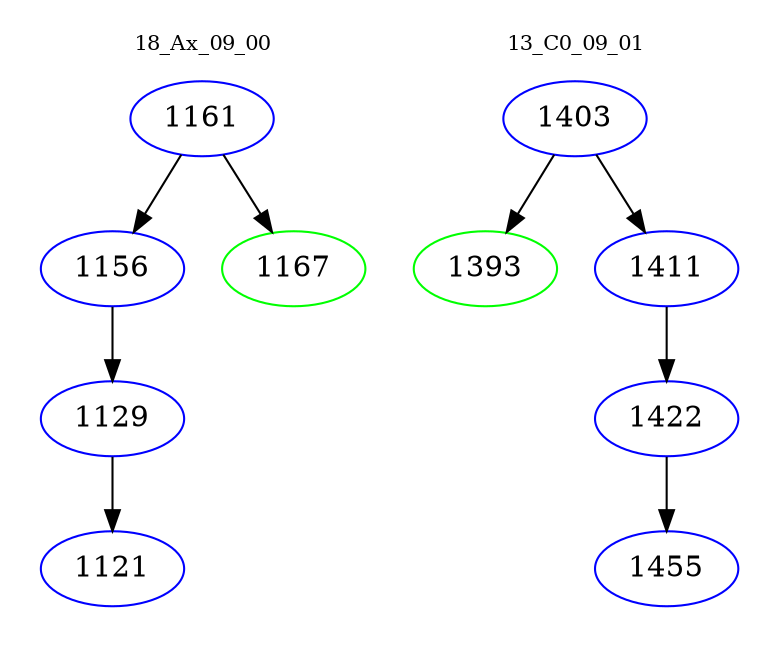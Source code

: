 digraph{
subgraph cluster_0 {
color = white
label = "18_Ax_09_00";
fontsize=10;
T0_1161 [label="1161", color="blue"]
T0_1161 -> T0_1156 [color="black"]
T0_1156 [label="1156", color="blue"]
T0_1156 -> T0_1129 [color="black"]
T0_1129 [label="1129", color="blue"]
T0_1129 -> T0_1121 [color="black"]
T0_1121 [label="1121", color="blue"]
T0_1161 -> T0_1167 [color="black"]
T0_1167 [label="1167", color="green"]
}
subgraph cluster_1 {
color = white
label = "13_C0_09_01";
fontsize=10;
T1_1403 [label="1403", color="blue"]
T1_1403 -> T1_1393 [color="black"]
T1_1393 [label="1393", color="green"]
T1_1403 -> T1_1411 [color="black"]
T1_1411 [label="1411", color="blue"]
T1_1411 -> T1_1422 [color="black"]
T1_1422 [label="1422", color="blue"]
T1_1422 -> T1_1455 [color="black"]
T1_1455 [label="1455", color="blue"]
}
}

